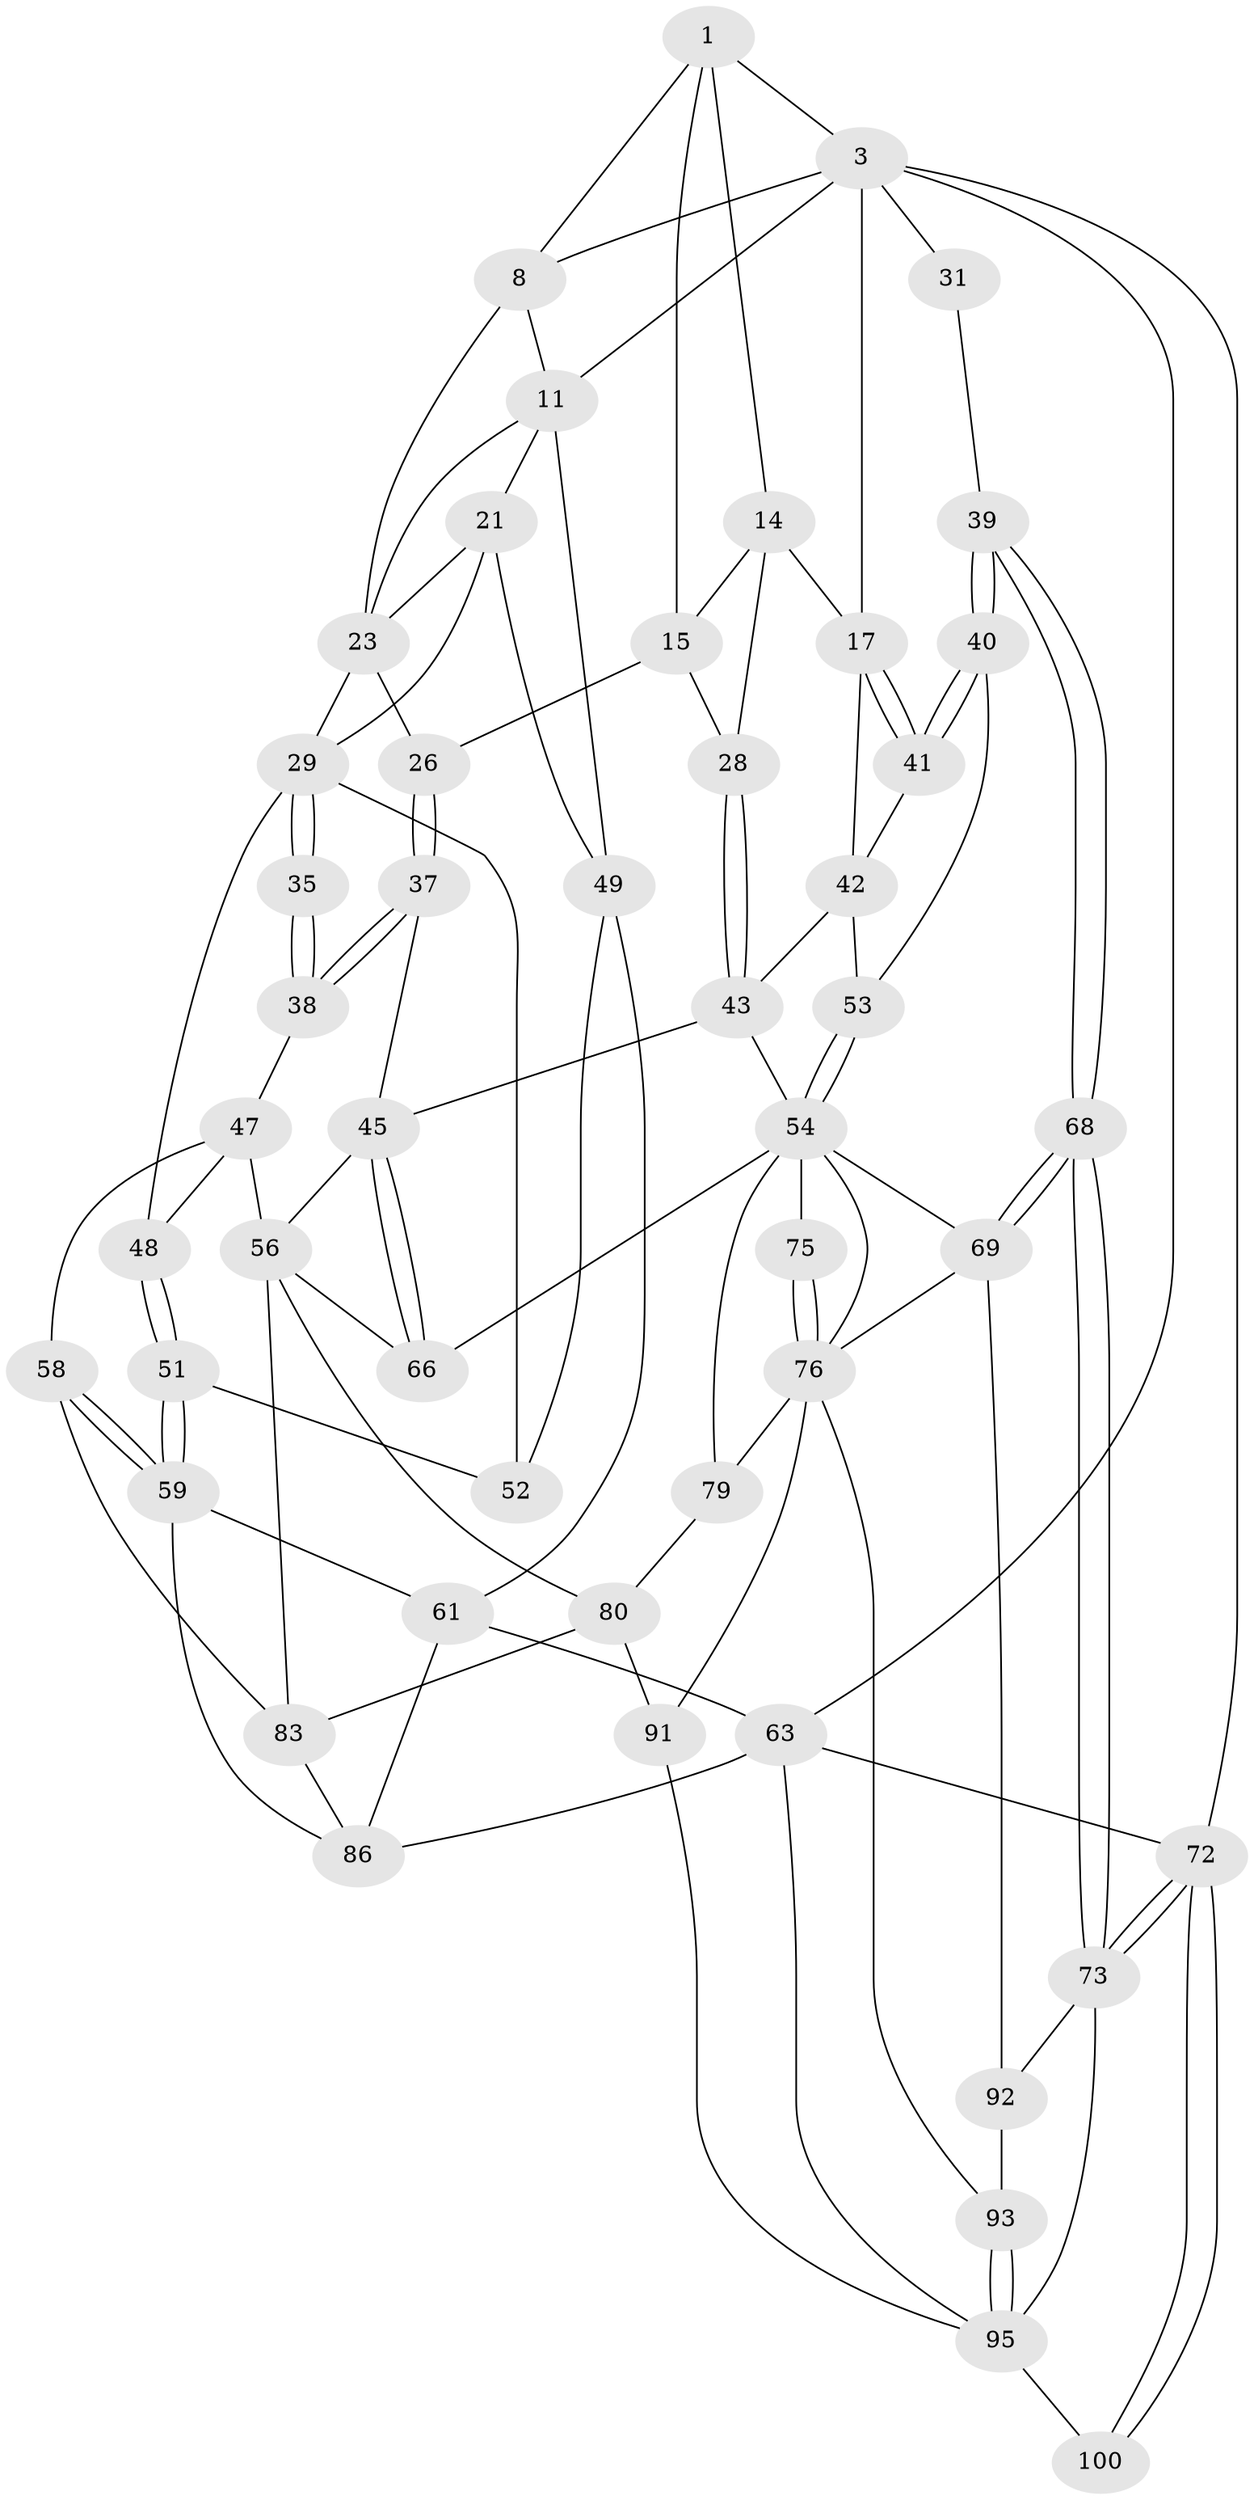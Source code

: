 // original degree distribution, {3: 0.02, 4: 0.21, 6: 0.19, 5: 0.58}
// Generated by graph-tools (version 1.1) at 2025/16/03/09/25 04:16:49]
// undirected, 50 vertices, 114 edges
graph export_dot {
graph [start="1"]
  node [color=gray90,style=filled];
  1 [pos="+0.3901773465858818+0",super="+2+7"];
  3 [pos="+0.7925558322998995+0",super="+16+4"];
  8 [pos="+0.3473526635078487+0.08065001249878583",super="+9"];
  11 [pos="+0+0",super="+20+12"];
  14 [pos="+0.6907217329765364+0",super="+19"];
  15 [pos="+0.5157572648679607+0.12587503927991153",super="+25"];
  17 [pos="+0.8584208184515254+0.20090069059636226",super="+18"];
  21 [pos="+0.0673615198811243+0.14579964096020634",super="+34+22"];
  23 [pos="+0.1494248833222123+0.09338178748399958",super="+24"];
  26 [pos="+0.4738670395281321+0.2873584608797811"];
  28 [pos="+0.5929159602684102+0.22335735131633458"];
  29 [pos="+0.2931456524592706+0.20575150933652867",super="+30"];
  31 [pos="+1+0.1363059339809124"];
  35 [pos="+0.27701150372742583+0.24874968261616923"];
  37 [pos="+0.46331209545440416+0.35092512688663496"];
  38 [pos="+0.3530539764405713+0.3593429077313172"];
  39 [pos="+1+0.3533021811697452"];
  40 [pos="+1+0.3489691366739464"];
  41 [pos="+1+0.29575318779049375"];
  42 [pos="+0.8028344690504525+0.26545111402162624",super="+50"];
  43 [pos="+0.6465166429012152+0.3567380228731319",super="+44"];
  45 [pos="+0.4747842163514593+0.38008457274186763",super="+46"];
  47 [pos="+0.32292418400426876+0.3838775827473182",super="+57"];
  48 [pos="+0.2962206085285769+0.38904275692658047"];
  49 [pos="+0+0.30930650358308126",super="+60"];
  51 [pos="+0.17248124485257768+0.4476450209325819"];
  52 [pos="+0.14282188444782423+0.41333276875303526"];
  53 [pos="+0.8276828237182748+0.3706037433524623"];
  54 [pos="+0.8064749615404437+0.46786380398275323",super="+55+70"];
  56 [pos="+0.3758091288616211+0.5263999495670991",super="+67"];
  58 [pos="+0.2246392605952779+0.5850567574329301"];
  59 [pos="+0.21999505922441598+0.5827585664182254",super="+71"];
  61 [pos="+0+0.5701856905070822",super="+62"];
  63 [pos="+0+1",super="+99"];
  66 [pos="+0.5492887062578955+0.5332228121017325"];
  68 [pos="+1+0.5782117963536284"];
  69 [pos="+0.8550382706153923+0.5649937683945795",super="+82"];
  72 [pos="+1+1"];
  73 [pos="+1+1",super="+94"];
  75 [pos="+0.5995158667161915+0.537905530257238"];
  76 [pos="+0.6352613887908166+0.5852906296260131",super="+77"];
  79 [pos="+0.5217792418145498+0.6626717115944234"];
  80 [pos="+0.5157809908770219+0.6651443403359822",super="+88"];
  83 [pos="+0.3566055231483854+0.7137678359743683",super="+84+89"];
  86 [pos="+0.23046577122530665+0.8965718693257173",super="+87"];
  91 [pos="+0.48696941926671006+0.8320939795161894"];
  92 [pos="+0.775574379182109+0.7327712075508129"];
  93 [pos="+0.6636030478601146+0.8252031146498027"];
  95 [pos="+0.6551244141722928+0.8937239767856666",super="+97+96"];
  100 [pos="+0.7282389761519913+1"];
  1 -- 3;
  1 -- 14;
  1 -- 8;
  1 -- 15;
  3 -- 17;
  3 -- 31 [weight=2];
  3 -- 72;
  3 -- 8;
  3 -- 11 [weight=2];
  3 -- 63;
  8 -- 23;
  8 -- 11;
  11 -- 49;
  11 -- 21;
  11 -- 23;
  14 -- 15;
  14 -- 28;
  14 -- 17;
  15 -- 26;
  15 -- 28;
  17 -- 41;
  17 -- 41;
  17 -- 42;
  21 -- 49;
  21 -- 23;
  21 -- 29 [weight=2];
  23 -- 26;
  23 -- 29;
  26 -- 37;
  26 -- 37;
  28 -- 43;
  28 -- 43;
  29 -- 35 [weight=2];
  29 -- 35;
  29 -- 48;
  29 -- 52;
  31 -- 39;
  35 -- 38;
  35 -- 38;
  37 -- 38;
  37 -- 38;
  37 -- 45;
  38 -- 47;
  39 -- 40;
  39 -- 40;
  39 -- 68;
  39 -- 68;
  40 -- 41;
  40 -- 41;
  40 -- 53;
  41 -- 42;
  42 -- 43;
  42 -- 53;
  43 -- 45;
  43 -- 54;
  45 -- 66;
  45 -- 66;
  45 -- 56;
  47 -- 48;
  47 -- 56;
  47 -- 58;
  48 -- 51;
  48 -- 51;
  49 -- 52;
  49 -- 61;
  51 -- 52;
  51 -- 59;
  51 -- 59;
  53 -- 54;
  53 -- 54;
  54 -- 66;
  54 -- 75 [weight=2];
  54 -- 79;
  54 -- 76;
  54 -- 69;
  56 -- 83;
  56 -- 66;
  56 -- 80;
  58 -- 59;
  58 -- 59;
  58 -- 83;
  59 -- 61;
  59 -- 86;
  61 -- 63;
  61 -- 86;
  63 -- 72;
  63 -- 86;
  63 -- 95;
  68 -- 69;
  68 -- 69;
  68 -- 73;
  68 -- 73;
  69 -- 76;
  69 -- 92;
  72 -- 73;
  72 -- 73;
  72 -- 100;
  72 -- 100;
  73 -- 92;
  73 -- 95;
  75 -- 76;
  75 -- 76;
  76 -- 91;
  76 -- 93;
  76 -- 79;
  79 -- 80;
  80 -- 91;
  80 -- 83;
  83 -- 86;
  91 -- 95;
  92 -- 93;
  93 -- 95;
  93 -- 95;
  95 -- 100 [weight=2];
}
